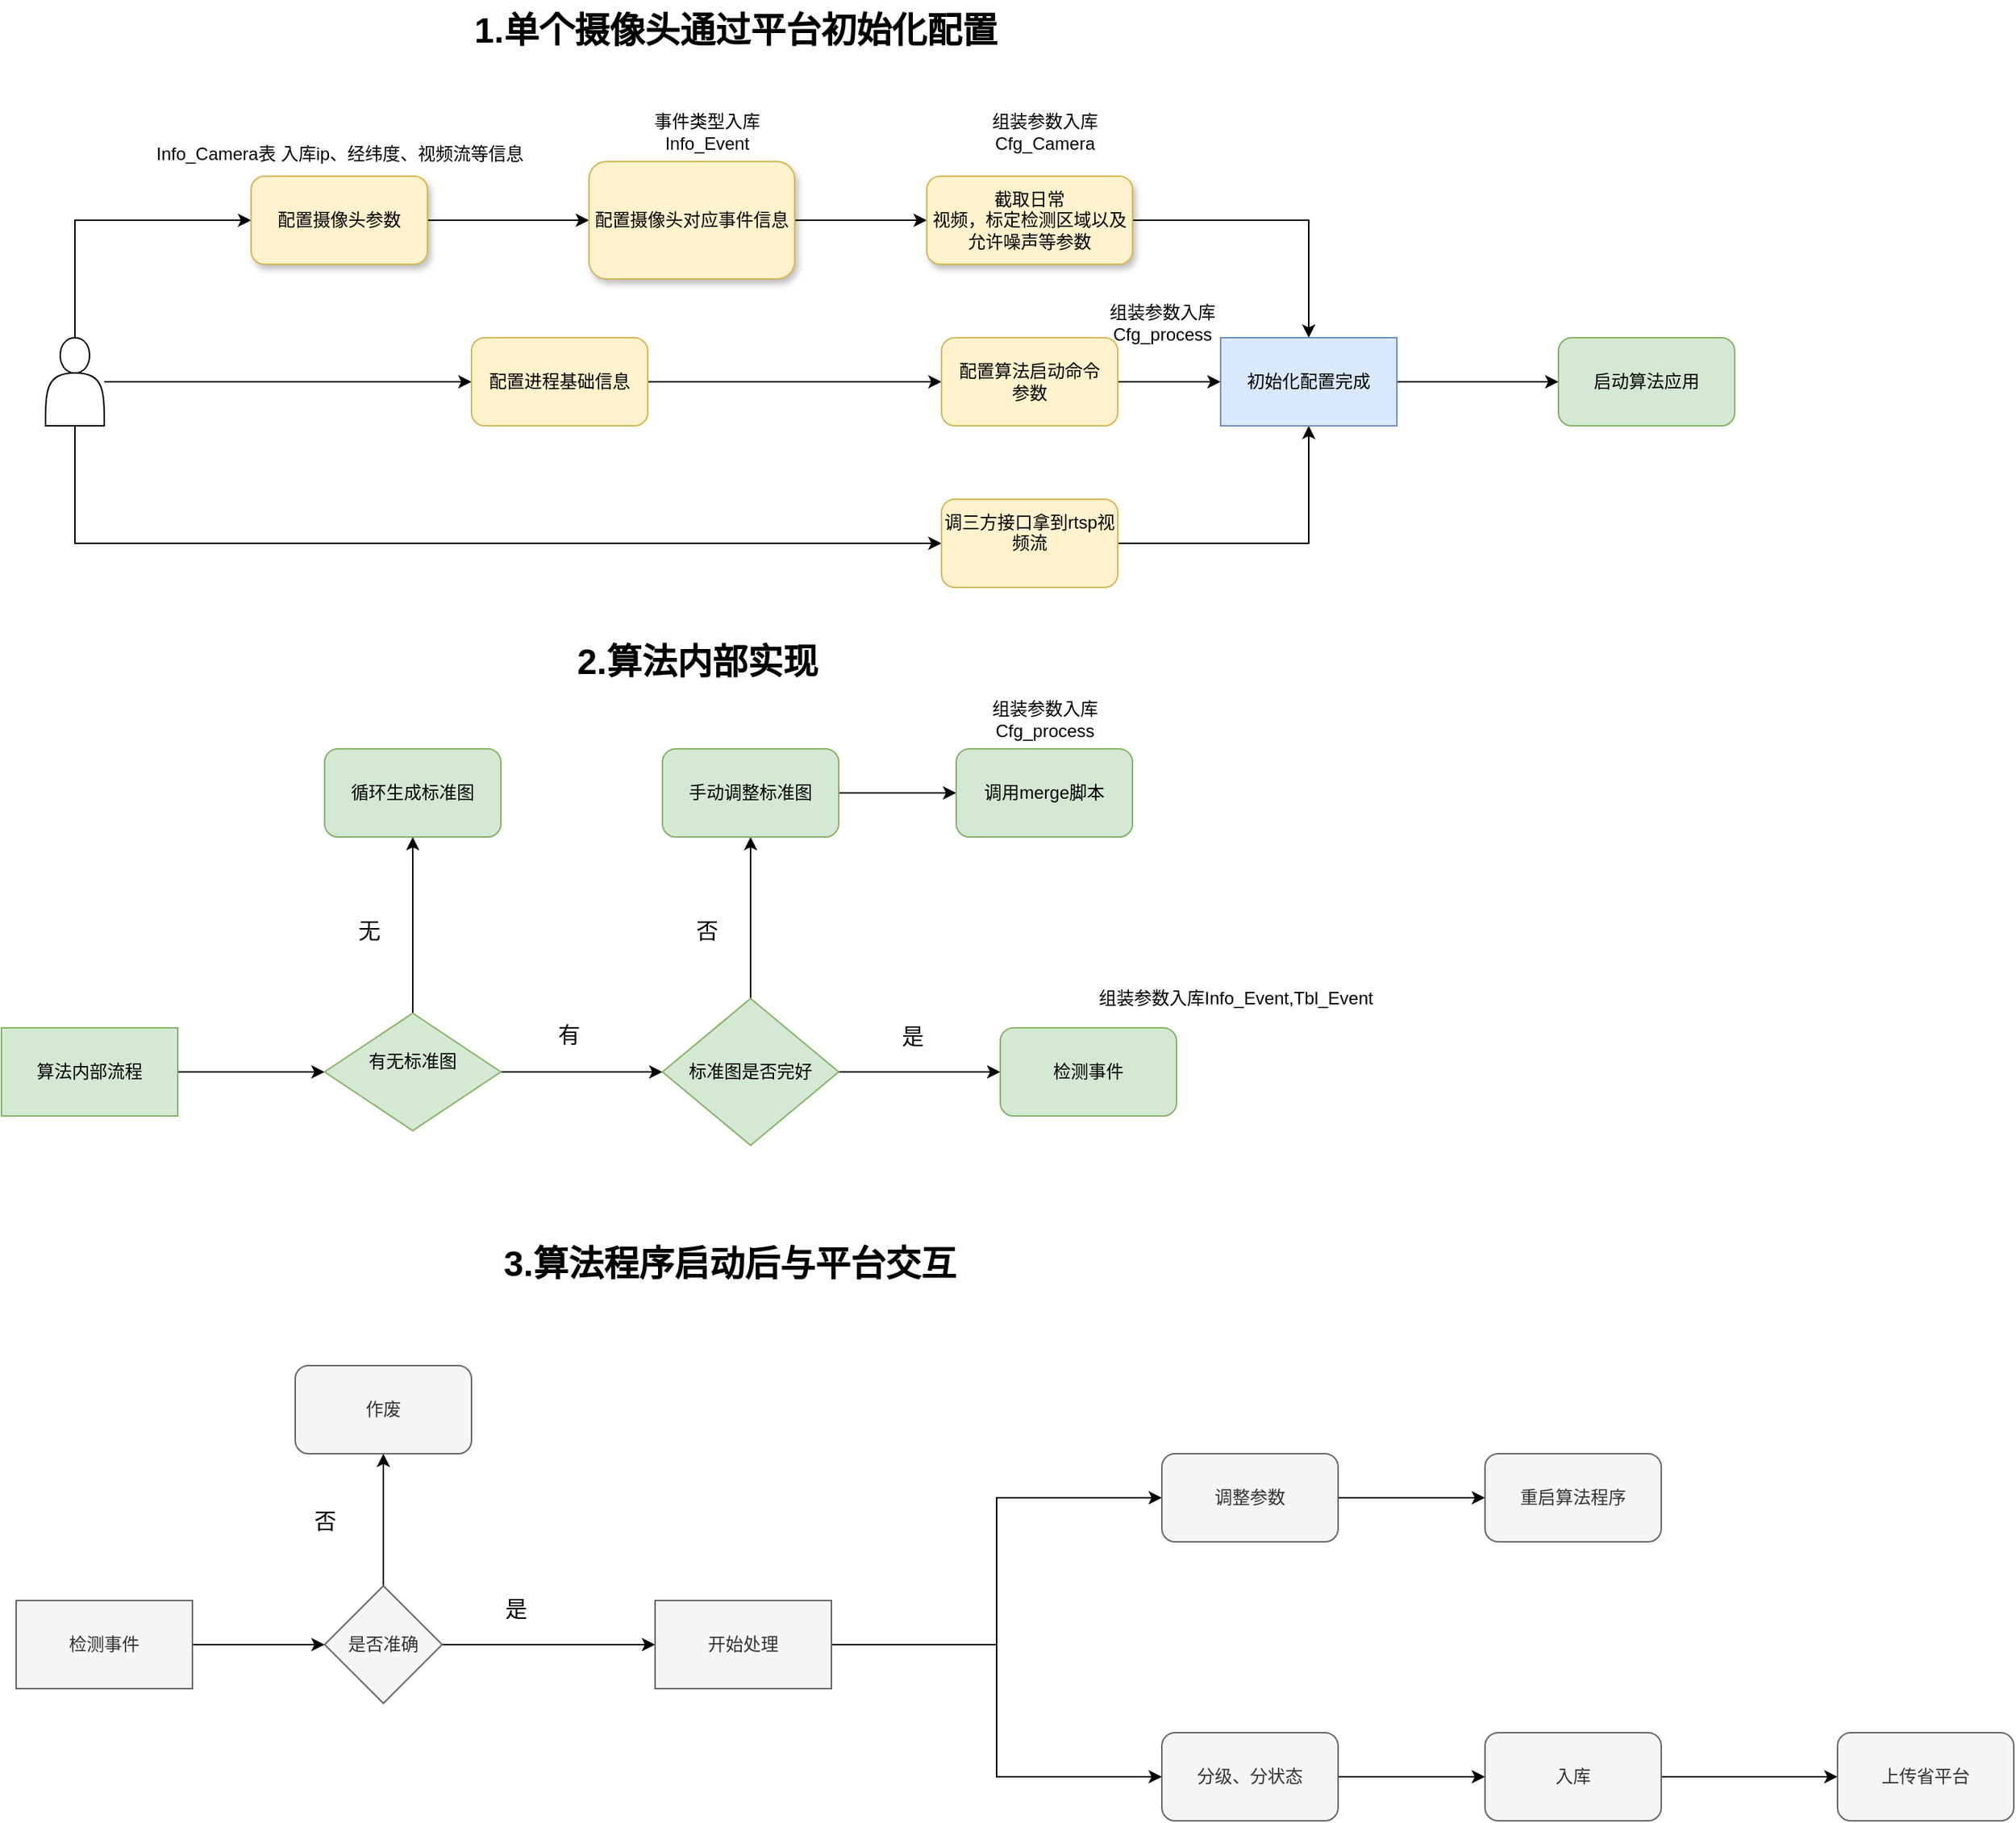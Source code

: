 <mxfile version="24.2.5" type="github">
  <diagram name="Page-1" id="c7558073-3199-34d8-9f00-42111426c3f3">
    <mxGraphModel dx="1674" dy="705" grid="1" gridSize="10" guides="1" tooltips="1" connect="1" arrows="1" fold="1" page="1" pageScale="1" pageWidth="3300" pageHeight="4681" background="none" math="0" shadow="0">
      <root>
        <mxCell id="0" />
        <mxCell id="1" parent="0" />
        <mxCell id="FvSmEcgoDN6Yn2V-QKjq-102" value="" style="edgeStyle=orthogonalEdgeStyle;rounded=0;orthogonalLoop=1;jettySize=auto;html=1;" edge="1" parent="1" source="FvSmEcgoDN6Yn2V-QKjq-97" target="FvSmEcgoDN6Yn2V-QKjq-101">
          <mxGeometry relative="1" as="geometry" />
        </mxCell>
        <mxCell id="FvSmEcgoDN6Yn2V-QKjq-106" style="edgeStyle=orthogonalEdgeStyle;rounded=0;orthogonalLoop=1;jettySize=auto;html=1;exitX=0.5;exitY=0;exitDx=0;exitDy=0;entryX=0;entryY=0.5;entryDx=0;entryDy=0;" edge="1" parent="1" source="FvSmEcgoDN6Yn2V-QKjq-97" target="FvSmEcgoDN6Yn2V-QKjq-98">
          <mxGeometry relative="1" as="geometry" />
        </mxCell>
        <mxCell id="FvSmEcgoDN6Yn2V-QKjq-149" style="edgeStyle=orthogonalEdgeStyle;rounded=0;orthogonalLoop=1;jettySize=auto;html=1;exitX=0.5;exitY=1;exitDx=0;exitDy=0;entryX=0;entryY=0.5;entryDx=0;entryDy=0;" edge="1" parent="1" source="FvSmEcgoDN6Yn2V-QKjq-97" target="FvSmEcgoDN6Yn2V-QKjq-125">
          <mxGeometry relative="1" as="geometry" />
        </mxCell>
        <mxCell id="FvSmEcgoDN6Yn2V-QKjq-97" value="" style="shape=actor;whiteSpace=wrap;html=1;labelBackgroundColor=none;" vertex="1" parent="1">
          <mxGeometry x="90" y="330" width="40" height="60" as="geometry" />
        </mxCell>
        <mxCell id="FvSmEcgoDN6Yn2V-QKjq-105" value="" style="edgeStyle=orthogonalEdgeStyle;rounded=0;orthogonalLoop=1;jettySize=auto;html=1;" edge="1" parent="1" source="FvSmEcgoDN6Yn2V-QKjq-98" target="FvSmEcgoDN6Yn2V-QKjq-104">
          <mxGeometry relative="1" as="geometry" />
        </mxCell>
        <mxCell id="FvSmEcgoDN6Yn2V-QKjq-98" value="配置摄像头参数" style="rounded=1;whiteSpace=wrap;html=1;shadow=1;labelBackgroundColor=none;fillColor=#fff2cc;strokeColor=#d6b656;gradientColor=none;" vertex="1" parent="1">
          <mxGeometry x="230" y="220" width="120" height="60" as="geometry" />
        </mxCell>
        <mxCell id="FvSmEcgoDN6Yn2V-QKjq-130" style="edgeStyle=orthogonalEdgeStyle;rounded=0;orthogonalLoop=1;jettySize=auto;html=1;exitX=1;exitY=0.5;exitDx=0;exitDy=0;" edge="1" parent="1" source="FvSmEcgoDN6Yn2V-QKjq-101" target="FvSmEcgoDN6Yn2V-QKjq-121">
          <mxGeometry relative="1" as="geometry" />
        </mxCell>
        <mxCell id="FvSmEcgoDN6Yn2V-QKjq-101" value="配置进程基础信息" style="rounded=1;whiteSpace=wrap;html=1;labelBackgroundColor=none;fillColor=#fff2cc;strokeColor=#d6b656;verticalAlign=middle;horizontal=1;" vertex="1" parent="1">
          <mxGeometry x="380" y="330" width="120" height="60" as="geometry" />
        </mxCell>
        <mxCell id="FvSmEcgoDN6Yn2V-QKjq-138" style="edgeStyle=orthogonalEdgeStyle;rounded=0;orthogonalLoop=1;jettySize=auto;html=1;exitX=1;exitY=0.5;exitDx=0;exitDy=0;entryX=0;entryY=0.5;entryDx=0;entryDy=0;" edge="1" parent="1" source="FvSmEcgoDN6Yn2V-QKjq-104" target="FvSmEcgoDN6Yn2V-QKjq-109">
          <mxGeometry relative="1" as="geometry" />
        </mxCell>
        <mxCell id="FvSmEcgoDN6Yn2V-QKjq-104" value="配置摄像头对应事件信息" style="rounded=1;whiteSpace=wrap;html=1;fillColor=#fff2cc;strokeColor=#d6b656;shadow=1;labelBackgroundColor=none;gradientColor=none;" vertex="1" parent="1">
          <mxGeometry x="460" y="210" width="140" height="80" as="geometry" />
        </mxCell>
        <mxCell id="FvSmEcgoDN6Yn2V-QKjq-107" value="Info_Camera表 入库ip、经纬度、视频流等信息" style="text;html=1;align=center;verticalAlign=middle;resizable=0;points=[];autosize=1;strokeColor=none;fillColor=none;" vertex="1" parent="1">
          <mxGeometry x="155" y="190" width="270" height="30" as="geometry" />
        </mxCell>
        <mxCell id="FvSmEcgoDN6Yn2V-QKjq-151" style="edgeStyle=orthogonalEdgeStyle;rounded=0;orthogonalLoop=1;jettySize=auto;html=1;exitX=1;exitY=0.5;exitDx=0;exitDy=0;entryX=0.5;entryY=0;entryDx=0;entryDy=0;" edge="1" parent="1" source="FvSmEcgoDN6Yn2V-QKjq-109" target="FvSmEcgoDN6Yn2V-QKjq-141">
          <mxGeometry relative="1" as="geometry" />
        </mxCell>
        <mxCell id="FvSmEcgoDN6Yn2V-QKjq-109" value="截取日常&lt;div&gt;视频，标定检测区域以及允许噪声等参数&lt;/div&gt;" style="rounded=1;whiteSpace=wrap;html=1;fillColor=#fff2cc;strokeColor=#d6b656;shadow=1;labelBackgroundColor=none;gradientColor=none;" vertex="1" parent="1">
          <mxGeometry x="690" y="220" width="140" height="60" as="geometry" />
        </mxCell>
        <mxCell id="FvSmEcgoDN6Yn2V-QKjq-111" value="组装参数入库&lt;div style=&quot;border-color: var(--border-color);&quot;&gt;Cfg_Camera&lt;/div&gt;" style="text;html=1;align=center;verticalAlign=middle;resizable=0;points=[];autosize=1;strokeColor=none;fillColor=none;" vertex="1" parent="1">
          <mxGeometry x="720" y="170" width="100" height="40" as="geometry" />
        </mxCell>
        <mxCell id="FvSmEcgoDN6Yn2V-QKjq-145" style="edgeStyle=orthogonalEdgeStyle;rounded=0;orthogonalLoop=1;jettySize=auto;html=1;exitX=1;exitY=0.5;exitDx=0;exitDy=0;entryX=0;entryY=0.5;entryDx=0;entryDy=0;" edge="1" parent="1" source="FvSmEcgoDN6Yn2V-QKjq-121" target="FvSmEcgoDN6Yn2V-QKjq-141">
          <mxGeometry relative="1" as="geometry" />
        </mxCell>
        <mxCell id="FvSmEcgoDN6Yn2V-QKjq-121" value="配置算法启动命令&lt;div&gt;&lt;span style=&quot;background-color: initial;&quot;&gt;参数&lt;/span&gt;&lt;/div&gt;" style="whiteSpace=wrap;html=1;fillColor=#fff2cc;strokeColor=#d6b656;rounded=1;labelBackgroundColor=none;" vertex="1" parent="1">
          <mxGeometry x="700" y="330" width="120" height="60" as="geometry" />
        </mxCell>
        <mxCell id="FvSmEcgoDN6Yn2V-QKjq-123" value="启动算法应用" style="whiteSpace=wrap;html=1;fillColor=#d5e8d4;strokeColor=#82b366;rounded=1;labelBackgroundColor=none;" vertex="1" parent="1">
          <mxGeometry x="1120" y="330" width="120" height="60" as="geometry" />
        </mxCell>
        <mxCell id="FvSmEcgoDN6Yn2V-QKjq-152" style="edgeStyle=orthogonalEdgeStyle;rounded=0;orthogonalLoop=1;jettySize=auto;html=1;exitX=1;exitY=0.5;exitDx=0;exitDy=0;entryX=0.5;entryY=1;entryDx=0;entryDy=0;" edge="1" parent="1" source="FvSmEcgoDN6Yn2V-QKjq-125" target="FvSmEcgoDN6Yn2V-QKjq-141">
          <mxGeometry relative="1" as="geometry" />
        </mxCell>
        <mxCell id="FvSmEcgoDN6Yn2V-QKjq-125" value="调三方接口拿到rtsp视频流&lt;div&gt;&lt;br&gt;&lt;/div&gt;" style="rounded=1;whiteSpace=wrap;html=1;fillColor=#fff2cc;strokeColor=#d6b656;labelBackgroundColor=none;align=center;verticalAlign=middle;horizontal=1;" vertex="1" parent="1">
          <mxGeometry x="700" y="440" width="120" height="60" as="geometry" />
        </mxCell>
        <mxCell id="FvSmEcgoDN6Yn2V-QKjq-148" style="edgeStyle=orthogonalEdgeStyle;rounded=0;orthogonalLoop=1;jettySize=auto;html=1;exitX=1;exitY=0.5;exitDx=0;exitDy=0;entryX=0;entryY=0.5;entryDx=0;entryDy=0;" edge="1" parent="1" source="FvSmEcgoDN6Yn2V-QKjq-141" target="FvSmEcgoDN6Yn2V-QKjq-123">
          <mxGeometry relative="1" as="geometry" />
        </mxCell>
        <mxCell id="FvSmEcgoDN6Yn2V-QKjq-141" value="初始化配置完成" style="rounded=0;whiteSpace=wrap;html=1;fillColor=#dae8fc;strokeColor=#6c8ebf;" vertex="1" parent="1">
          <mxGeometry x="890" y="330" width="120" height="60" as="geometry" />
        </mxCell>
        <mxCell id="FvSmEcgoDN6Yn2V-QKjq-155" value="" style="edgeStyle=orthogonalEdgeStyle;rounded=0;orthogonalLoop=1;jettySize=auto;html=1;" edge="1" parent="1" source="FvSmEcgoDN6Yn2V-QKjq-153" target="FvSmEcgoDN6Yn2V-QKjq-154">
          <mxGeometry relative="1" as="geometry" />
        </mxCell>
        <mxCell id="FvSmEcgoDN6Yn2V-QKjq-153" value="算法内部流程" style="rounded=0;whiteSpace=wrap;html=1;fillColor=#d5e8d4;strokeColor=#82b366;" vertex="1" parent="1">
          <mxGeometry x="60" y="800" width="120" height="60" as="geometry" />
        </mxCell>
        <mxCell id="FvSmEcgoDN6Yn2V-QKjq-163" value="" style="edgeStyle=orthogonalEdgeStyle;rounded=0;orthogonalLoop=1;jettySize=auto;html=1;" edge="1" parent="1" source="FvSmEcgoDN6Yn2V-QKjq-154" target="FvSmEcgoDN6Yn2V-QKjq-162">
          <mxGeometry relative="1" as="geometry" />
        </mxCell>
        <mxCell id="FvSmEcgoDN6Yn2V-QKjq-170" style="edgeStyle=orthogonalEdgeStyle;rounded=0;orthogonalLoop=1;jettySize=auto;html=1;exitX=0.5;exitY=0;exitDx=0;exitDy=0;entryX=0.5;entryY=1;entryDx=0;entryDy=0;" edge="1" parent="1" source="FvSmEcgoDN6Yn2V-QKjq-154" target="FvSmEcgoDN6Yn2V-QKjq-160">
          <mxGeometry relative="1" as="geometry" />
        </mxCell>
        <mxCell id="FvSmEcgoDN6Yn2V-QKjq-154" value="有无标准图&lt;div&gt;&lt;br&gt;&lt;/div&gt;" style="rhombus;whiteSpace=wrap;html=1;fillColor=#d5e8d4;strokeColor=#82b366;rounded=0;verticalAlign=middle;" vertex="1" parent="1">
          <mxGeometry x="280" y="790" width="120" height="80" as="geometry" />
        </mxCell>
        <mxCell id="FvSmEcgoDN6Yn2V-QKjq-160" value="循环生成标准图" style="rounded=1;whiteSpace=wrap;html=1;fillColor=#d5e8d4;strokeColor=#82b366;" vertex="1" parent="1">
          <mxGeometry x="280" y="610" width="120" height="60" as="geometry" />
        </mxCell>
        <mxCell id="FvSmEcgoDN6Yn2V-QKjq-166" value="" style="edgeStyle=orthogonalEdgeStyle;rounded=0;orthogonalLoop=1;jettySize=auto;html=1;" edge="1" parent="1" source="FvSmEcgoDN6Yn2V-QKjq-162" target="FvSmEcgoDN6Yn2V-QKjq-165">
          <mxGeometry relative="1" as="geometry" />
        </mxCell>
        <mxCell id="FvSmEcgoDN6Yn2V-QKjq-182" style="edgeStyle=orthogonalEdgeStyle;rounded=0;orthogonalLoop=1;jettySize=auto;html=1;exitX=1;exitY=0.5;exitDx=0;exitDy=0;entryX=0;entryY=0.5;entryDx=0;entryDy=0;" edge="1" parent="1" source="FvSmEcgoDN6Yn2V-QKjq-162" target="FvSmEcgoDN6Yn2V-QKjq-181">
          <mxGeometry relative="1" as="geometry" />
        </mxCell>
        <mxCell id="FvSmEcgoDN6Yn2V-QKjq-162" value="标准图是否完好" style="rhombus;whiteSpace=wrap;html=1;fillColor=#d5e8d4;strokeColor=#82b366;rounded=0;" vertex="1" parent="1">
          <mxGeometry x="510" y="780" width="120" height="100" as="geometry" />
        </mxCell>
        <mxCell id="FvSmEcgoDN6Yn2V-QKjq-164" value="有" style="edgeLabel;html=1;align=center;verticalAlign=middle;resizable=0;points=[];fontSize=15;" vertex="1" connectable="0" parent="1">
          <mxGeometry x="400.002" y="800.004" as="geometry">
            <mxPoint x="46" y="4" as="offset" />
          </mxGeometry>
        </mxCell>
        <mxCell id="FvSmEcgoDN6Yn2V-QKjq-173" value="" style="edgeStyle=orthogonalEdgeStyle;rounded=0;orthogonalLoop=1;jettySize=auto;html=1;" edge="1" parent="1" source="FvSmEcgoDN6Yn2V-QKjq-165" target="FvSmEcgoDN6Yn2V-QKjq-172">
          <mxGeometry relative="1" as="geometry" />
        </mxCell>
        <mxCell id="FvSmEcgoDN6Yn2V-QKjq-165" value="手动调整标准图" style="whiteSpace=wrap;html=1;fillColor=#d5e8d4;strokeColor=#82b366;rounded=1;" vertex="1" parent="1">
          <mxGeometry x="510" y="610" width="120" height="60" as="geometry" />
        </mxCell>
        <mxCell id="FvSmEcgoDN6Yn2V-QKjq-171" value="无" style="text;html=1;align=center;verticalAlign=middle;resizable=0;points=[];autosize=1;strokeColor=none;fillColor=none;fontSize=15;" vertex="1" parent="1">
          <mxGeometry x="290" y="718" width="40" height="30" as="geometry" />
        </mxCell>
        <mxCell id="FvSmEcgoDN6Yn2V-QKjq-172" value="调用merge脚本" style="rounded=1;whiteSpace=wrap;html=1;fillColor=#d5e8d4;strokeColor=#82b366;" vertex="1" parent="1">
          <mxGeometry x="710" y="610" width="120" height="60" as="geometry" />
        </mxCell>
        <mxCell id="FvSmEcgoDN6Yn2V-QKjq-174" value="组装参数入库&lt;div style=&quot;border-color: var(--border-color);&quot;&gt;Cfg_process&lt;/div&gt;" style="text;html=1;align=center;verticalAlign=middle;resizable=0;points=[];autosize=1;strokeColor=none;fillColor=none;" vertex="1" parent="1">
          <mxGeometry x="800" y="300" width="100" height="40" as="geometry" />
        </mxCell>
        <mxCell id="FvSmEcgoDN6Yn2V-QKjq-175" value="组装参数入库&lt;div style=&quot;border-color: var(--border-color);&quot;&gt;Cfg_process&lt;/div&gt;" style="text;html=1;align=center;verticalAlign=middle;resizable=0;points=[];autosize=1;strokeColor=none;fillColor=none;" vertex="1" parent="1">
          <mxGeometry x="720" y="570" width="100" height="40" as="geometry" />
        </mxCell>
        <mxCell id="FvSmEcgoDN6Yn2V-QKjq-176" value="否" style="text;html=1;align=center;verticalAlign=middle;resizable=0;points=[];autosize=1;strokeColor=none;fillColor=none;fontSize=15;" vertex="1" parent="1">
          <mxGeometry x="520" y="718" width="40" height="30" as="geometry" />
        </mxCell>
        <mxCell id="FvSmEcgoDN6Yn2V-QKjq-178" value="是" style="text;html=1;align=center;verticalAlign=middle;resizable=0;points=[];autosize=1;strokeColor=none;fillColor=none;fontSize=15;" vertex="1" parent="1">
          <mxGeometry x="660" y="790" width="40" height="30" as="geometry" />
        </mxCell>
        <mxCell id="FvSmEcgoDN6Yn2V-QKjq-181" value="检测事件" style="rounded=1;whiteSpace=wrap;html=1;fillColor=#d5e8d4;strokeColor=#82b366;" vertex="1" parent="1">
          <mxGeometry x="740" y="800" width="120" height="60" as="geometry" />
        </mxCell>
        <mxCell id="FvSmEcgoDN6Yn2V-QKjq-185" value="组装参数入库Info_Event,Tbl_Event" style="text;html=1;align=center;verticalAlign=middle;resizable=0;points=[];autosize=1;strokeColor=none;fillColor=none;" vertex="1" parent="1">
          <mxGeometry x="795" y="765" width="210" height="30" as="geometry" />
        </mxCell>
        <mxCell id="FvSmEcgoDN6Yn2V-QKjq-193" value="&lt;h1 style=&quot;margin-top: 0px;&quot;&gt;1.单个摄像头通过平台初始化配置&lt;/h1&gt;&lt;p&gt;&lt;br&gt;&lt;/p&gt;" style="text;html=1;whiteSpace=wrap;overflow=hidden;rounded=0;" vertex="1" parent="1">
          <mxGeometry x="380" y="100" width="380" height="40" as="geometry" />
        </mxCell>
        <mxCell id="FvSmEcgoDN6Yn2V-QKjq-195" value="&lt;h1 style=&quot;margin-top: 0px;&quot;&gt;3.算法程序启动后与平台交互&lt;/h1&gt;&lt;div&gt;&lt;br&gt;&lt;/div&gt;&lt;p&gt;&lt;br&gt;&lt;/p&gt;" style="text;html=1;whiteSpace=wrap;overflow=hidden;rounded=0;" vertex="1" parent="1">
          <mxGeometry x="400" y="940" width="330" height="50" as="geometry" />
        </mxCell>
        <mxCell id="FvSmEcgoDN6Yn2V-QKjq-196" value="&lt;h1 style=&quot;margin-top: 0px;&quot;&gt;2.算法内部实现&lt;/h1&gt;&lt;p&gt;&lt;br&gt;&lt;/p&gt;" style="text;html=1;whiteSpace=wrap;overflow=hidden;rounded=0;" vertex="1" parent="1">
          <mxGeometry x="450" y="530" width="180" height="40" as="geometry" />
        </mxCell>
        <mxCell id="FvSmEcgoDN6Yn2V-QKjq-199" value="" style="edgeStyle=orthogonalEdgeStyle;rounded=0;orthogonalLoop=1;jettySize=auto;html=1;" edge="1" parent="1" source="FvSmEcgoDN6Yn2V-QKjq-197" target="FvSmEcgoDN6Yn2V-QKjq-198">
          <mxGeometry relative="1" as="geometry" />
        </mxCell>
        <mxCell id="FvSmEcgoDN6Yn2V-QKjq-197" value="检测事件" style="rounded=0;whiteSpace=wrap;html=1;fillColor=#f5f5f5;fontColor=#333333;strokeColor=#666666;" vertex="1" parent="1">
          <mxGeometry x="70" y="1190" width="120" height="60" as="geometry" />
        </mxCell>
        <mxCell id="FvSmEcgoDN6Yn2V-QKjq-204" value="" style="edgeStyle=orthogonalEdgeStyle;rounded=0;orthogonalLoop=1;jettySize=auto;html=1;" edge="1" parent="1" source="FvSmEcgoDN6Yn2V-QKjq-198" target="FvSmEcgoDN6Yn2V-QKjq-203">
          <mxGeometry relative="1" as="geometry" />
        </mxCell>
        <mxCell id="FvSmEcgoDN6Yn2V-QKjq-225" style="edgeStyle=orthogonalEdgeStyle;rounded=0;orthogonalLoop=1;jettySize=auto;html=1;exitX=1;exitY=0.5;exitDx=0;exitDy=0;entryX=0;entryY=0.5;entryDx=0;entryDy=0;" edge="1" parent="1" source="FvSmEcgoDN6Yn2V-QKjq-198" target="FvSmEcgoDN6Yn2V-QKjq-200">
          <mxGeometry relative="1" as="geometry" />
        </mxCell>
        <mxCell id="FvSmEcgoDN6Yn2V-QKjq-198" value="是否准确" style="rhombus;whiteSpace=wrap;html=1;fillColor=#f5f5f5;strokeColor=#666666;fontColor=#333333;rounded=0;" vertex="1" parent="1">
          <mxGeometry x="280" y="1180" width="80" height="80" as="geometry" />
        </mxCell>
        <mxCell id="FvSmEcgoDN6Yn2V-QKjq-224" style="edgeStyle=orthogonalEdgeStyle;rounded=0;orthogonalLoop=1;jettySize=auto;html=1;exitX=1;exitY=0.5;exitDx=0;exitDy=0;entryX=0;entryY=0.5;entryDx=0;entryDy=0;" edge="1" parent="1" source="FvSmEcgoDN6Yn2V-QKjq-200" target="FvSmEcgoDN6Yn2V-QKjq-217">
          <mxGeometry relative="1" as="geometry" />
        </mxCell>
        <mxCell id="FvSmEcgoDN6Yn2V-QKjq-227" style="edgeStyle=orthogonalEdgeStyle;rounded=0;orthogonalLoop=1;jettySize=auto;html=1;exitX=1;exitY=0.5;exitDx=0;exitDy=0;entryX=0;entryY=0.5;entryDx=0;entryDy=0;" edge="1" parent="1" source="FvSmEcgoDN6Yn2V-QKjq-200" target="FvSmEcgoDN6Yn2V-QKjq-213">
          <mxGeometry relative="1" as="geometry" />
        </mxCell>
        <mxCell id="FvSmEcgoDN6Yn2V-QKjq-200" value="开始处理" style="whiteSpace=wrap;html=1;fillColor=#f5f5f5;strokeColor=#666666;fontColor=#333333;rounded=0;glass=0;shadow=0;" vertex="1" parent="1">
          <mxGeometry x="505" y="1190" width="120" height="60" as="geometry" />
        </mxCell>
        <mxCell id="FvSmEcgoDN6Yn2V-QKjq-202" value="&lt;font style=&quot;font-size: 15px;&quot;&gt;是&lt;/font&gt;" style="text;html=1;align=center;verticalAlign=middle;resizable=0;points=[];autosize=1;strokeColor=none;fillColor=none;" vertex="1" parent="1">
          <mxGeometry x="390" y="1180" width="40" height="30" as="geometry" />
        </mxCell>
        <mxCell id="FvSmEcgoDN6Yn2V-QKjq-203" value="作废" style="whiteSpace=wrap;html=1;fillColor=#f5f5f5;strokeColor=#666666;fontColor=#333333;rounded=1;" vertex="1" parent="1">
          <mxGeometry x="260" y="1030" width="120" height="60" as="geometry" />
        </mxCell>
        <mxCell id="FvSmEcgoDN6Yn2V-QKjq-205" value="&lt;font style=&quot;font-size: 15px;&quot;&gt;否&lt;/font&gt;" style="text;html=1;align=center;verticalAlign=middle;resizable=0;points=[];autosize=1;strokeColor=none;fillColor=none;" vertex="1" parent="1">
          <mxGeometry x="260" y="1120" width="40" height="30" as="geometry" />
        </mxCell>
        <mxCell id="FvSmEcgoDN6Yn2V-QKjq-209" value="事件类型入库&lt;div style=&quot;border-color: var(--border-color);&quot;&gt;Info_Event&lt;/div&gt;" style="text;html=1;align=center;verticalAlign=middle;resizable=0;points=[];autosize=1;strokeColor=none;fillColor=none;" vertex="1" parent="1">
          <mxGeometry x="490" y="170" width="100" height="40" as="geometry" />
        </mxCell>
        <mxCell id="FvSmEcgoDN6Yn2V-QKjq-222" value="" style="edgeStyle=orthogonalEdgeStyle;rounded=0;orthogonalLoop=1;jettySize=auto;html=1;" edge="1" parent="1" source="FvSmEcgoDN6Yn2V-QKjq-213" target="FvSmEcgoDN6Yn2V-QKjq-221">
          <mxGeometry relative="1" as="geometry" />
        </mxCell>
        <mxCell id="FvSmEcgoDN6Yn2V-QKjq-213" value="调整参数" style="whiteSpace=wrap;html=1;fillColor=#f5f5f5;strokeColor=#666666;fontColor=#333333;rounded=1;" vertex="1" parent="1">
          <mxGeometry x="850" y="1090" width="120" height="60" as="geometry" />
        </mxCell>
        <mxCell id="FvSmEcgoDN6Yn2V-QKjq-220" value="" style="edgeStyle=orthogonalEdgeStyle;rounded=0;orthogonalLoop=1;jettySize=auto;html=1;" edge="1" parent="1" source="FvSmEcgoDN6Yn2V-QKjq-217" target="FvSmEcgoDN6Yn2V-QKjq-219">
          <mxGeometry relative="1" as="geometry" />
        </mxCell>
        <mxCell id="FvSmEcgoDN6Yn2V-QKjq-217" value="分级、分状态" style="whiteSpace=wrap;html=1;fillColor=#f5f5f5;strokeColor=#666666;fontColor=#333333;rounded=1;glass=0;shadow=0;" vertex="1" parent="1">
          <mxGeometry x="850" y="1280" width="120" height="60" as="geometry" />
        </mxCell>
        <mxCell id="FvSmEcgoDN6Yn2V-QKjq-229" value="" style="edgeStyle=orthogonalEdgeStyle;rounded=0;orthogonalLoop=1;jettySize=auto;html=1;" edge="1" parent="1" source="FvSmEcgoDN6Yn2V-QKjq-219" target="FvSmEcgoDN6Yn2V-QKjq-228">
          <mxGeometry relative="1" as="geometry" />
        </mxCell>
        <mxCell id="FvSmEcgoDN6Yn2V-QKjq-219" value="入库" style="whiteSpace=wrap;html=1;fillColor=#f5f5f5;strokeColor=#666666;fontColor=#333333;rounded=1;glass=0;shadow=0;" vertex="1" parent="1">
          <mxGeometry x="1070" y="1280" width="120" height="60" as="geometry" />
        </mxCell>
        <mxCell id="FvSmEcgoDN6Yn2V-QKjq-221" value="重启算法程序" style="whiteSpace=wrap;html=1;fillColor=#f5f5f5;strokeColor=#666666;fontColor=#333333;rounded=1;" vertex="1" parent="1">
          <mxGeometry x="1070" y="1090" width="120" height="60" as="geometry" />
        </mxCell>
        <mxCell id="FvSmEcgoDN6Yn2V-QKjq-228" value="上传省平台" style="whiteSpace=wrap;html=1;fillColor=#f5f5f5;strokeColor=#666666;fontColor=#333333;rounded=1;glass=0;shadow=0;" vertex="1" parent="1">
          <mxGeometry x="1310" y="1280" width="120" height="60" as="geometry" />
        </mxCell>
      </root>
    </mxGraphModel>
  </diagram>
</mxfile>
